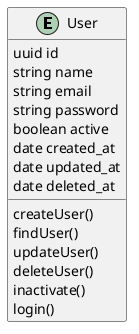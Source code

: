 @startuml user

entity User

User : uuid id
User : string name
User : string email
User : string password
User : boolean active
User : date created_at
User : date updated_at
User : date deleted_at

User : createUser()
User : findUser()
User : updateUser()
User : deleteUser()
User : inactivate()
User : login()

@enduml
